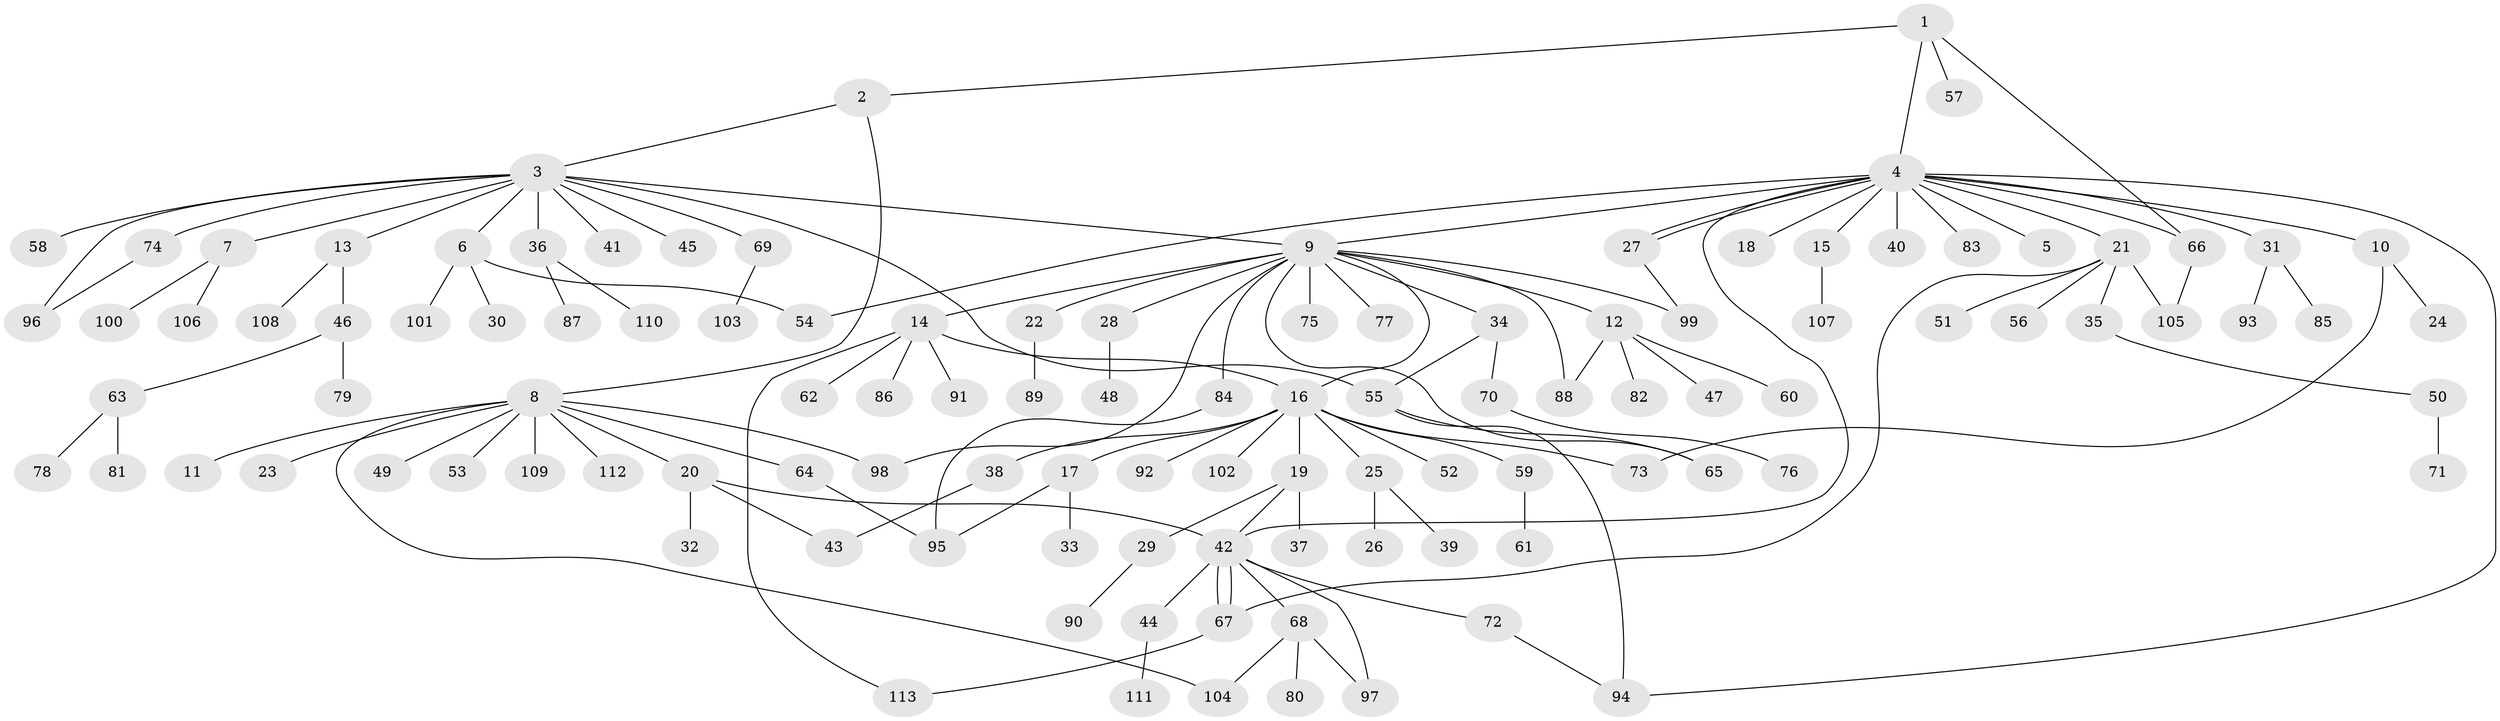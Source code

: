 // coarse degree distribution, {3: 0.15, 11: 0.0125, 14: 0.025, 1: 0.45, 10: 0.025, 2: 0.275, 4: 0.025, 5: 0.025, 7: 0.0125}
// Generated by graph-tools (version 1.1) at 2025/50/03/04/25 22:50:14]
// undirected, 113 vertices, 137 edges
graph export_dot {
  node [color=gray90,style=filled];
  1;
  2;
  3;
  4;
  5;
  6;
  7;
  8;
  9;
  10;
  11;
  12;
  13;
  14;
  15;
  16;
  17;
  18;
  19;
  20;
  21;
  22;
  23;
  24;
  25;
  26;
  27;
  28;
  29;
  30;
  31;
  32;
  33;
  34;
  35;
  36;
  37;
  38;
  39;
  40;
  41;
  42;
  43;
  44;
  45;
  46;
  47;
  48;
  49;
  50;
  51;
  52;
  53;
  54;
  55;
  56;
  57;
  58;
  59;
  60;
  61;
  62;
  63;
  64;
  65;
  66;
  67;
  68;
  69;
  70;
  71;
  72;
  73;
  74;
  75;
  76;
  77;
  78;
  79;
  80;
  81;
  82;
  83;
  84;
  85;
  86;
  87;
  88;
  89;
  90;
  91;
  92;
  93;
  94;
  95;
  96;
  97;
  98;
  99;
  100;
  101;
  102;
  103;
  104;
  105;
  106;
  107;
  108;
  109;
  110;
  111;
  112;
  113;
  1 -- 2;
  1 -- 4;
  1 -- 57;
  1 -- 66;
  2 -- 3;
  2 -- 8;
  3 -- 6;
  3 -- 7;
  3 -- 9;
  3 -- 13;
  3 -- 36;
  3 -- 41;
  3 -- 45;
  3 -- 55;
  3 -- 58;
  3 -- 69;
  3 -- 74;
  3 -- 96;
  4 -- 5;
  4 -- 9;
  4 -- 10;
  4 -- 15;
  4 -- 18;
  4 -- 21;
  4 -- 27;
  4 -- 27;
  4 -- 31;
  4 -- 40;
  4 -- 42;
  4 -- 54;
  4 -- 66;
  4 -- 83;
  4 -- 94;
  6 -- 30;
  6 -- 54;
  6 -- 101;
  7 -- 100;
  7 -- 106;
  8 -- 11;
  8 -- 20;
  8 -- 23;
  8 -- 49;
  8 -- 53;
  8 -- 64;
  8 -- 98;
  8 -- 104;
  8 -- 109;
  8 -- 112;
  9 -- 12;
  9 -- 14;
  9 -- 16;
  9 -- 22;
  9 -- 28;
  9 -- 34;
  9 -- 65;
  9 -- 75;
  9 -- 77;
  9 -- 84;
  9 -- 88;
  9 -- 98;
  9 -- 99;
  10 -- 24;
  10 -- 73;
  12 -- 47;
  12 -- 60;
  12 -- 82;
  12 -- 88;
  13 -- 46;
  13 -- 108;
  14 -- 16;
  14 -- 62;
  14 -- 86;
  14 -- 91;
  14 -- 113;
  15 -- 107;
  16 -- 17;
  16 -- 19;
  16 -- 25;
  16 -- 38;
  16 -- 52;
  16 -- 59;
  16 -- 73;
  16 -- 92;
  16 -- 102;
  17 -- 33;
  17 -- 95;
  19 -- 29;
  19 -- 37;
  19 -- 42;
  20 -- 32;
  20 -- 42;
  20 -- 43;
  21 -- 35;
  21 -- 51;
  21 -- 56;
  21 -- 67;
  21 -- 105;
  22 -- 89;
  25 -- 26;
  25 -- 39;
  27 -- 99;
  28 -- 48;
  29 -- 90;
  31 -- 85;
  31 -- 93;
  34 -- 55;
  34 -- 70;
  35 -- 50;
  36 -- 87;
  36 -- 110;
  38 -- 43;
  42 -- 44;
  42 -- 67;
  42 -- 67;
  42 -- 68;
  42 -- 72;
  42 -- 97;
  44 -- 111;
  46 -- 63;
  46 -- 79;
  50 -- 71;
  55 -- 65;
  55 -- 94;
  59 -- 61;
  63 -- 78;
  63 -- 81;
  64 -- 95;
  66 -- 105;
  67 -- 113;
  68 -- 80;
  68 -- 97;
  68 -- 104;
  69 -- 103;
  70 -- 76;
  72 -- 94;
  74 -- 96;
  84 -- 95;
}
